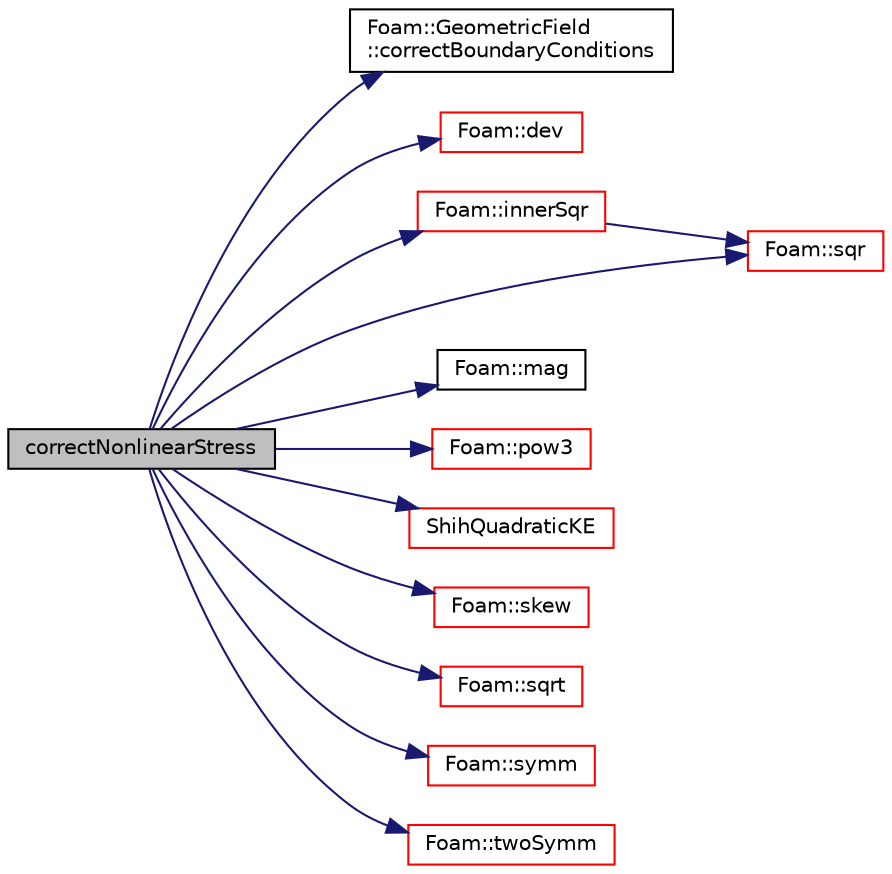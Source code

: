 digraph "correctNonlinearStress"
{
  bgcolor="transparent";
  edge [fontname="Helvetica",fontsize="10",labelfontname="Helvetica",labelfontsize="10"];
  node [fontname="Helvetica",fontsize="10",shape=record];
  rankdir="LR";
  Node644 [label="correctNonlinearStress",height=0.2,width=0.4,color="black", fillcolor="grey75", style="filled", fontcolor="black"];
  Node644 -> Node645 [color="midnightblue",fontsize="10",style="solid",fontname="Helvetica"];
  Node645 [label="Foam::GeometricField\l::correctBoundaryConditions",height=0.2,width=0.4,color="black",URL="$a23249.html#acaf6878ef900e593c4b20812f1b567d6",tooltip="Correct boundary field. "];
  Node644 -> Node646 [color="midnightblue",fontsize="10",style="solid",fontname="Helvetica"];
  Node646 [label="Foam::dev",height=0.2,width=0.4,color="red",URL="$a21851.html#a042ede1d98e91923a7cc5e14e9f86854"];
  Node644 -> Node650 [color="midnightblue",fontsize="10",style="solid",fontname="Helvetica"];
  Node650 [label="Foam::innerSqr",height=0.2,width=0.4,color="red",URL="$a21851.html#accfbb1a04e404c9c2ac658c29fe1a7f6"];
  Node650 -> Node651 [color="midnightblue",fontsize="10",style="solid",fontname="Helvetica"];
  Node651 [label="Foam::sqr",height=0.2,width=0.4,color="red",URL="$a21851.html#a277dc11c581d53826ab5090b08f3b17b"];
  Node644 -> Node652 [color="midnightblue",fontsize="10",style="solid",fontname="Helvetica"];
  Node652 [label="Foam::mag",height=0.2,width=0.4,color="black",URL="$a21851.html#a929da2a3fdcf3dacbbe0487d3a330dae"];
  Node644 -> Node653 [color="midnightblue",fontsize="10",style="solid",fontname="Helvetica"];
  Node653 [label="Foam::pow3",height=0.2,width=0.4,color="red",URL="$a21851.html#a2e8f5d970ee4fb466536c3c46bae91fe"];
  Node644 -> Node654 [color="midnightblue",fontsize="10",style="solid",fontname="Helvetica"];
  Node654 [label="ShihQuadraticKE",height=0.2,width=0.4,color="red",URL="$a32077.html#af009f704ea20a835fa4a1ace3086ce4b",tooltip="Construct from components. "];
  Node644 -> Node960 [color="midnightblue",fontsize="10",style="solid",fontname="Helvetica"];
  Node960 [label="Foam::skew",height=0.2,width=0.4,color="red",URL="$a21851.html#aec5060dc82b7727c5935153aa048b2c1"];
  Node644 -> Node651 [color="midnightblue",fontsize="10",style="solid",fontname="Helvetica"];
  Node644 -> Node961 [color="midnightblue",fontsize="10",style="solid",fontname="Helvetica"];
  Node961 [label="Foam::sqrt",height=0.2,width=0.4,color="red",URL="$a21851.html#a8616bd62eebf2342a80222fecb1bda71"];
  Node644 -> Node962 [color="midnightblue",fontsize="10",style="solid",fontname="Helvetica"];
  Node962 [label="Foam::symm",height=0.2,width=0.4,color="red",URL="$a21851.html#a112755faabb5ff081d7a25a936a1d3c4"];
  Node644 -> Node963 [color="midnightblue",fontsize="10",style="solid",fontname="Helvetica"];
  Node963 [label="Foam::twoSymm",height=0.2,width=0.4,color="red",URL="$a21851.html#a446550beb700669a32e76d9b87d5e043"];
}

